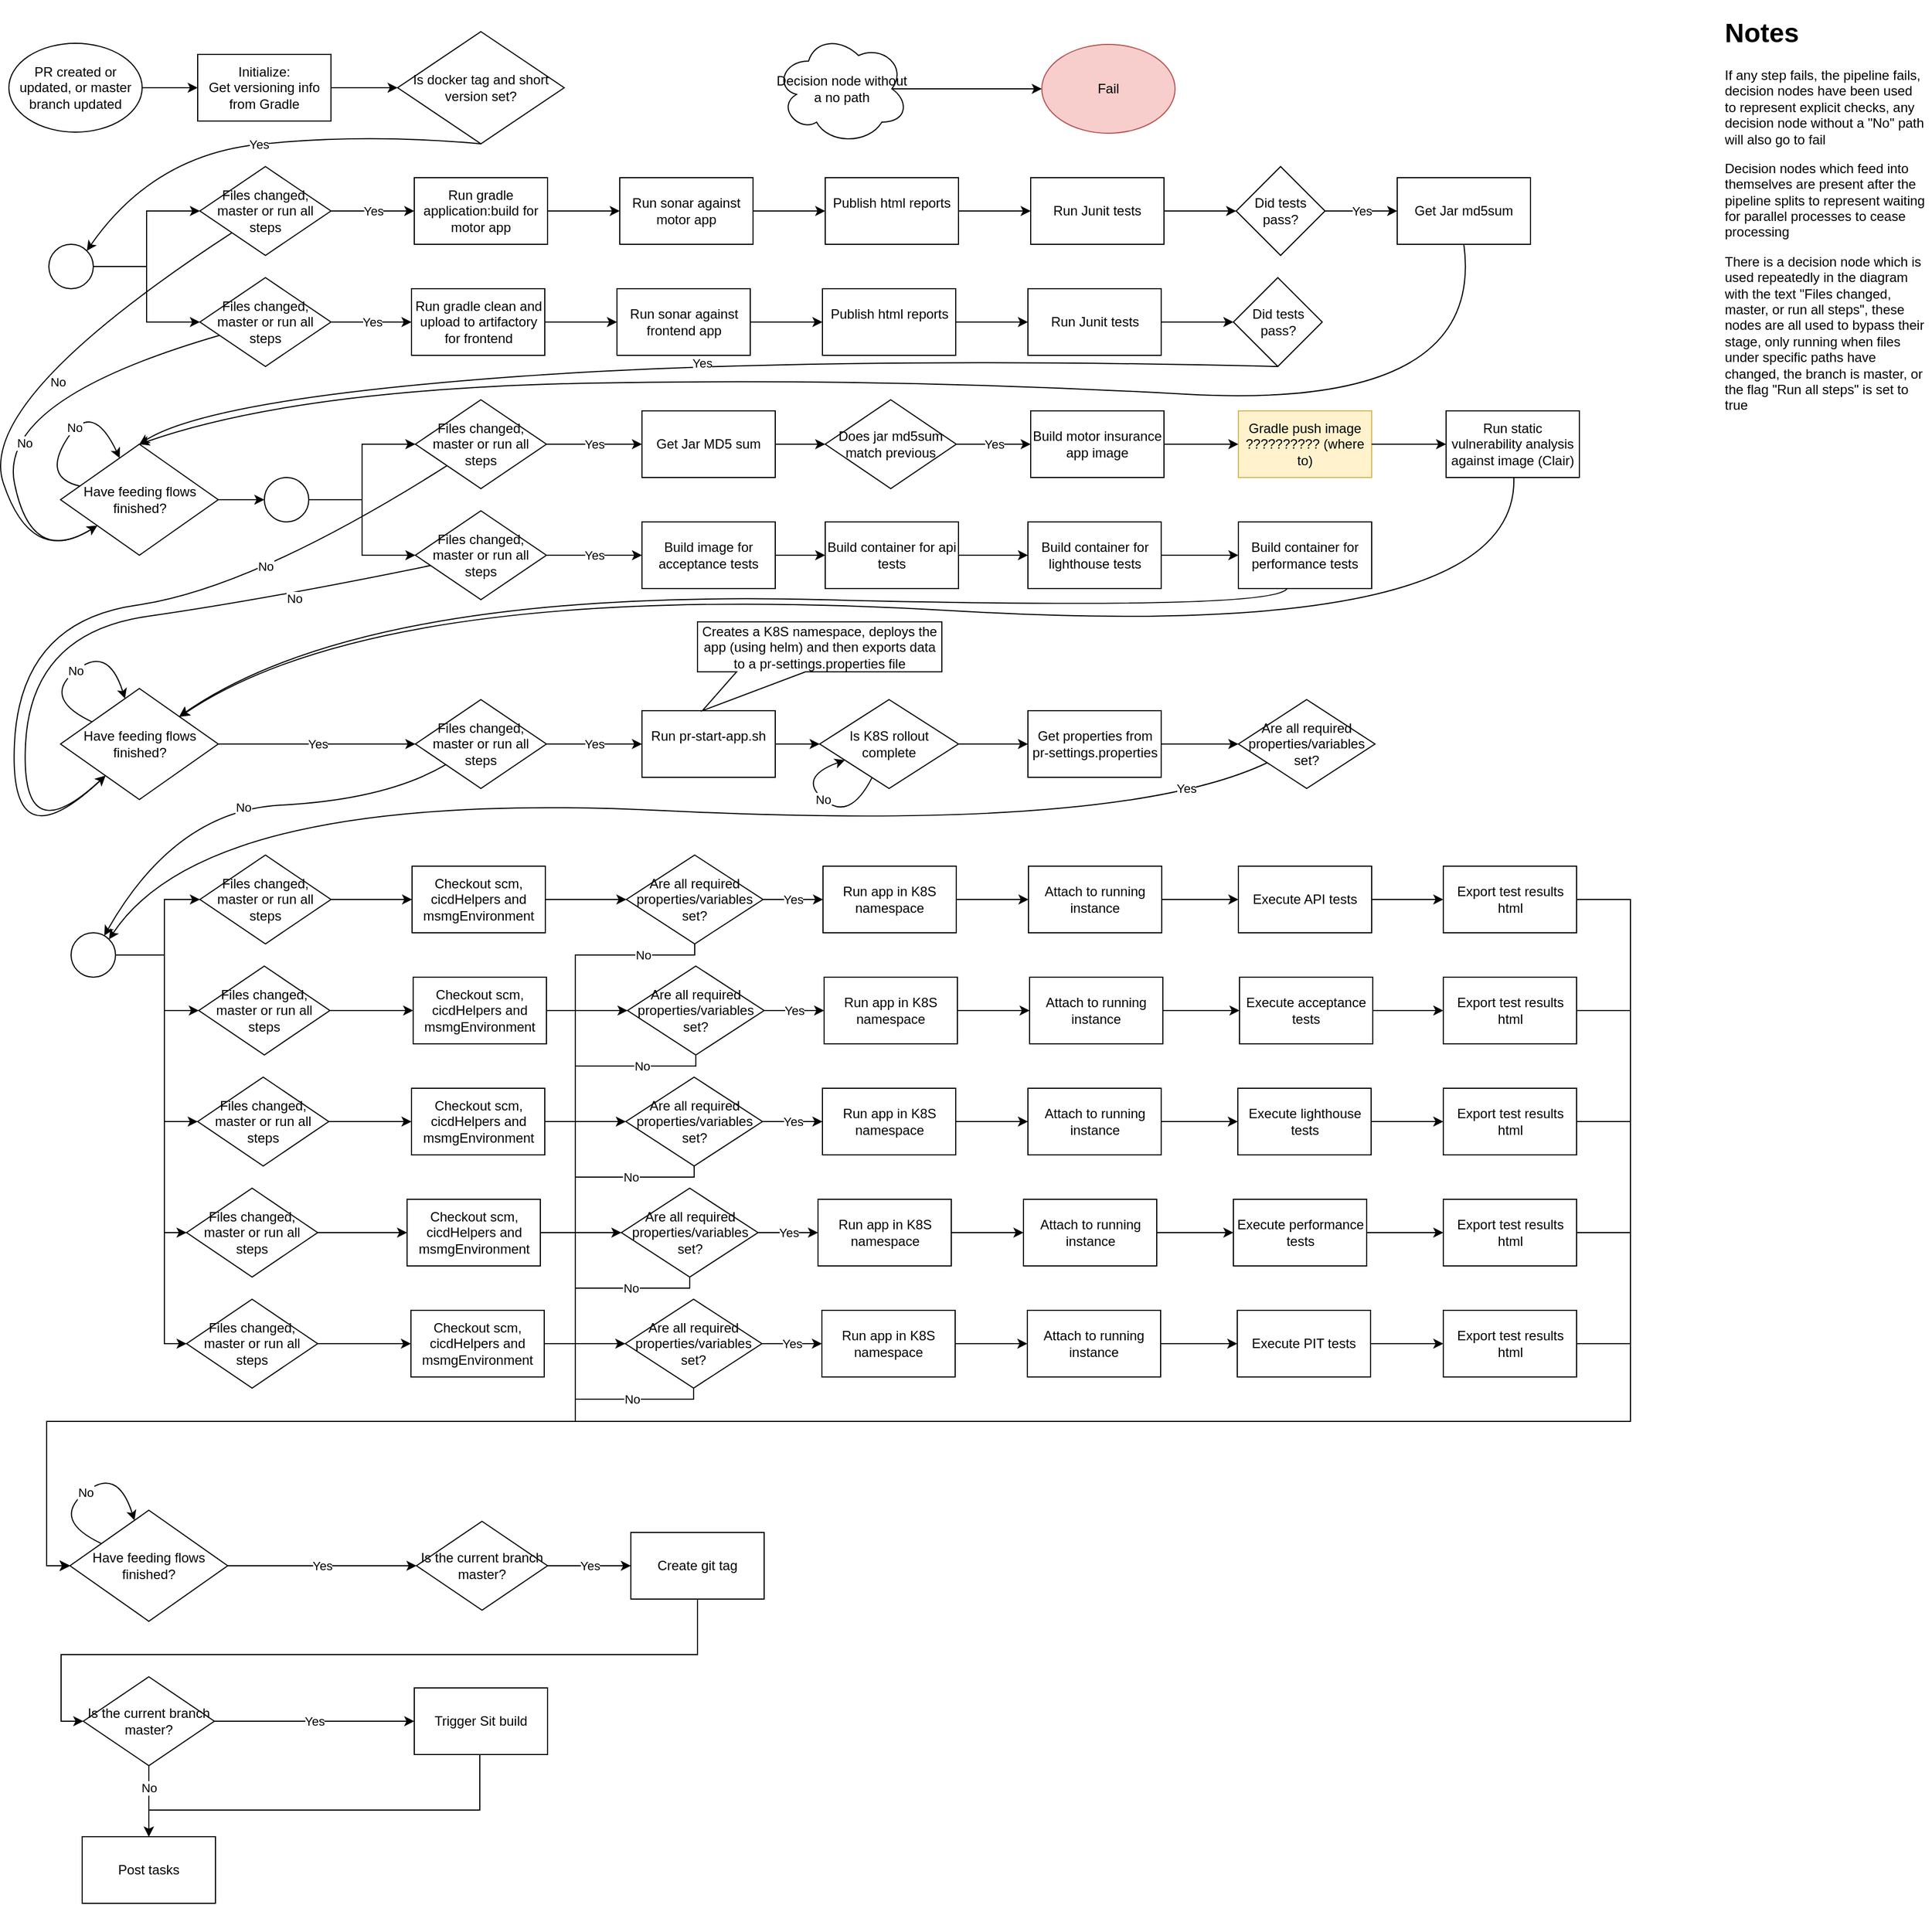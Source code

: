 <mxfile version="10.6.7" type="github"><diagram name="Page-1" id="74e2e168-ea6b-b213-b513-2b3c1d86103e"><mxGraphModel dx="1997" dy="1309" grid="1" gridSize="10" guides="1" tooltips="1" connect="1" arrows="1" fold="1" page="1" pageScale="1" pageWidth="1169" pageHeight="827" background="#ffffff" math="0" shadow="0"><root><mxCell id="0"/><mxCell id="1" parent="0"/><mxCell id="nXu6k0-EBB2QH6CFUUrA-1" value="PR created or updated, or master branch updated&lt;br&gt;" style="ellipse;whiteSpace=wrap;html=1;" parent="1" vertex="1"><mxGeometry x="50" y="39" width="120" height="80" as="geometry"/></mxCell><mxCell id="nXu6k0-EBB2QH6CFUUrA-2" value="Initialize:&lt;br&gt;Get versioning info from Gradle&lt;br&gt;" style="rounded=0;whiteSpace=wrap;html=1;" parent="1" vertex="1"><mxGeometry x="220" y="49" width="120" height="60" as="geometry"/></mxCell><mxCell id="nXu6k0-EBB2QH6CFUUrA-3" value="Is docker tag and short version set?&lt;br&gt;" style="rhombus;whiteSpace=wrap;html=1;" parent="1" vertex="1"><mxGeometry x="400" y="28.5" width="150" height="101" as="geometry"/></mxCell><mxCell id="nXu6k0-EBB2QH6CFUUrA-7" value="Run gradle application:build for motor app" style="rounded=0;whiteSpace=wrap;html=1;" parent="1" vertex="1"><mxGeometry x="415" y="160" width="120" height="60" as="geometry"/></mxCell><mxCell id="nXu6k0-EBB2QH6CFUUrA-8" value="Run sonar against motor app" style="rounded=0;whiteSpace=wrap;html=1;" parent="1" vertex="1"><mxGeometry x="600" y="160" width="120" height="60" as="geometry"/></mxCell><mxCell id="nXu6k0-EBB2QH6CFUUrA-9" value="Publish html reports&lt;br&gt;&lt;br&gt;" style="rounded=0;whiteSpace=wrap;html=1;" parent="1" vertex="1"><mxGeometry x="785" y="160" width="120" height="60" as="geometry"/></mxCell><mxCell id="nXu6k0-EBB2QH6CFUUrA-10" value="Run Junit tests" style="rounded=0;whiteSpace=wrap;html=1;" parent="1" vertex="1"><mxGeometry x="970" y="160" width="120" height="60" as="geometry"/></mxCell><mxCell id="nXu6k0-EBB2QH6CFUUrA-11" value="Get Jar md5sum&lt;br&gt;" style="rounded=0;whiteSpace=wrap;html=1;" parent="1" vertex="1"><mxGeometry x="1300" y="160" width="120" height="60" as="geometry"/></mxCell><mxCell id="nXu6k0-EBB2QH6CFUUrA-12" value="Did tests pass?" style="rhombus;whiteSpace=wrap;html=1;" parent="1" vertex="1"><mxGeometry x="1155" y="150" width="80" height="80" as="geometry"/></mxCell><mxCell id="nXu6k0-EBB2QH6CFUUrA-13" value="Run gradle clean and upload to artifactory for frontend" style="rounded=0;whiteSpace=wrap;html=1;" parent="1" vertex="1"><mxGeometry x="412.5" y="260" width="120" height="60" as="geometry"/></mxCell><mxCell id="nXu6k0-EBB2QH6CFUUrA-14" value="Run sonar against frontend app" style="rounded=0;whiteSpace=wrap;html=1;" parent="1" vertex="1"><mxGeometry x="597.5" y="260" width="120" height="60" as="geometry"/></mxCell><mxCell id="nXu6k0-EBB2QH6CFUUrA-15" value="Publish html reports&lt;br&gt;&lt;br&gt;" style="rounded=0;whiteSpace=wrap;html=1;" parent="1" vertex="1"><mxGeometry x="782.5" y="260" width="120" height="60" as="geometry"/></mxCell><mxCell id="nXu6k0-EBB2QH6CFUUrA-16" value="Run Junit tests" style="rounded=0;whiteSpace=wrap;html=1;" parent="1" vertex="1"><mxGeometry x="967.5" y="260" width="120" height="60" as="geometry"/></mxCell><mxCell id="nXu6k0-EBB2QH6CFUUrA-18" value="Did tests pass?" style="rhombus;whiteSpace=wrap;html=1;" parent="1" vertex="1"><mxGeometry x="1152.5" y="250" width="80" height="80" as="geometry"/></mxCell><mxCell id="gTRnhELbF5AKRLiAh63--16" value="" style="edgeStyle=orthogonalEdgeStyle;rounded=0;orthogonalLoop=1;jettySize=auto;html=1;" edge="1" parent="1" source="nXu6k0-EBB2QH6CFUUrA-19" target="gTRnhELbF5AKRLiAh63--15"><mxGeometry relative="1" as="geometry"/></mxCell><mxCell id="nXu6k0-EBB2QH6CFUUrA-19" value="Have feeding flows finished?&lt;br&gt;" style="rhombus;whiteSpace=wrap;html=1;" parent="1" vertex="1"><mxGeometry x="96.5" y="400" width="142" height="100" as="geometry"/></mxCell><mxCell id="nXu6k0-EBB2QH6CFUUrA-21" value="" style="endArrow=classic;html=1;entryX=0;entryY=0.5;entryDx=0;entryDy=0;exitX=1;exitY=0.5;exitDx=0;exitDy=0;" parent="1" source="nXu6k0-EBB2QH6CFUUrA-1" target="nXu6k0-EBB2QH6CFUUrA-2" edge="1"><mxGeometry width="50" height="50" relative="1" as="geometry"><mxPoint x="50" y="530" as="sourcePoint"/><mxPoint x="100" y="480" as="targetPoint"/></mxGeometry></mxCell><mxCell id="nXu6k0-EBB2QH6CFUUrA-22" value="" style="endArrow=classic;html=1;exitX=1;exitY=0.5;exitDx=0;exitDy=0;entryX=0;entryY=0.5;entryDx=0;entryDy=0;" parent="1" source="nXu6k0-EBB2QH6CFUUrA-2" target="nXu6k0-EBB2QH6CFUUrA-3" edge="1"><mxGeometry width="50" height="50" relative="1" as="geometry"><mxPoint x="339" y="100" as="sourcePoint"/><mxPoint x="389" y="50" as="targetPoint"/></mxGeometry></mxCell><mxCell id="nXu6k0-EBB2QH6CFUUrA-23" value="Yes" style="curved=1;endArrow=classic;html=1;entryX=0.5;entryY=0;entryDx=0;entryDy=0;" parent="1" target="nXu6k0-EBB2QH6CFUUrA-19" edge="1"><mxGeometry width="50" height="50" relative="1" as="geometry"><mxPoint x="1193" y="330" as="sourcePoint"/><mxPoint x="90" y="480" as="targetPoint"/><Array as="points"><mxPoint x="760" y="320"/><mxPoint x="230" y="360"/></Array></mxGeometry></mxCell><mxCell id="nXu6k0-EBB2QH6CFUUrA-24" value="Yes" style="curved=1;endArrow=classic;html=1;exitX=0.5;exitY=1;exitDx=0;exitDy=0;entryX=1;entryY=0;entryDx=0;entryDy=0;" parent="1" source="nXu6k0-EBB2QH6CFUUrA-3" target="gTRnhELbF5AKRLiAh63--33" edge="1"><mxGeometry width="50" height="50" relative="1" as="geometry"><mxPoint x="40" y="600" as="sourcePoint"/><mxPoint x="168" y="140" as="targetPoint"/><Array as="points"><mxPoint x="370" y="120"/><mxPoint x="180" y="140"/></Array></mxGeometry></mxCell><mxCell id="nXu6k0-EBB2QH6CFUUrA-28" value="" style="endArrow=classic;html=1;entryX=0;entryY=0.5;entryDx=0;entryDy=0;exitX=1;exitY=0.5;exitDx=0;exitDy=0;" parent="1" source="nXu6k0-EBB2QH6CFUUrA-13" target="nXu6k0-EBB2QH6CFUUrA-14" edge="1"><mxGeometry width="50" height="50" relative="1" as="geometry"><mxPoint x="350" y="520" as="sourcePoint"/><mxPoint x="400" y="470" as="targetPoint"/></mxGeometry></mxCell><mxCell id="nXu6k0-EBB2QH6CFUUrA-29" value="" style="endArrow=classic;html=1;entryX=0;entryY=0.5;entryDx=0;entryDy=0;exitX=1;exitY=0.5;exitDx=0;exitDy=0;" parent="1" source="nXu6k0-EBB2QH6CFUUrA-7" target="nXu6k0-EBB2QH6CFUUrA-8" edge="1"><mxGeometry width="50" height="50" relative="1" as="geometry"><mxPoint x="543" y="300" as="sourcePoint"/><mxPoint x="608" y="300" as="targetPoint"/></mxGeometry></mxCell><mxCell id="nXu6k0-EBB2QH6CFUUrA-30" value="" style="endArrow=classic;html=1;entryX=0;entryY=0.5;entryDx=0;entryDy=0;exitX=1;exitY=0.5;exitDx=0;exitDy=0;" parent="1" source="nXu6k0-EBB2QH6CFUUrA-14" target="nXu6k0-EBB2QH6CFUUrA-15" edge="1"><mxGeometry width="50" height="50" relative="1" as="geometry"><mxPoint x="553" y="310" as="sourcePoint"/><mxPoint x="618" y="310" as="targetPoint"/></mxGeometry></mxCell><mxCell id="nXu6k0-EBB2QH6CFUUrA-31" value="" style="endArrow=classic;html=1;entryX=0;entryY=0.5;entryDx=0;entryDy=0;exitX=1;exitY=0.5;exitDx=0;exitDy=0;" parent="1" source="nXu6k0-EBB2QH6CFUUrA-8" target="nXu6k0-EBB2QH6CFUUrA-9" edge="1"><mxGeometry width="50" height="50" relative="1" as="geometry"><mxPoint x="563" y="320" as="sourcePoint"/><mxPoint x="628" y="320" as="targetPoint"/></mxGeometry></mxCell><mxCell id="nXu6k0-EBB2QH6CFUUrA-32" value="" style="endArrow=classic;html=1;entryX=0;entryY=0.5;entryDx=0;entryDy=0;exitX=1;exitY=0.5;exitDx=0;exitDy=0;" parent="1" source="nXu6k0-EBB2QH6CFUUrA-15" target="nXu6k0-EBB2QH6CFUUrA-16" edge="1"><mxGeometry width="50" height="50" relative="1" as="geometry"><mxPoint x="573" y="330" as="sourcePoint"/><mxPoint x="638" y="330" as="targetPoint"/></mxGeometry></mxCell><mxCell id="nXu6k0-EBB2QH6CFUUrA-33" value="" style="endArrow=classic;html=1;entryX=0;entryY=0.5;entryDx=0;entryDy=0;exitX=1;exitY=0.5;exitDx=0;exitDy=0;" parent="1" source="nXu6k0-EBB2QH6CFUUrA-9" target="nXu6k0-EBB2QH6CFUUrA-10" edge="1"><mxGeometry width="50" height="50" relative="1" as="geometry"><mxPoint x="583" y="340" as="sourcePoint"/><mxPoint x="648" y="340" as="targetPoint"/></mxGeometry></mxCell><mxCell id="nXu6k0-EBB2QH6CFUUrA-34" value="" style="endArrow=classic;html=1;entryX=0;entryY=0.5;entryDx=0;entryDy=0;exitX=1;exitY=0.5;exitDx=0;exitDy=0;" parent="1" source="nXu6k0-EBB2QH6CFUUrA-16" target="nXu6k0-EBB2QH6CFUUrA-18" edge="1"><mxGeometry width="50" height="50" relative="1" as="geometry"><mxPoint x="593" y="350" as="sourcePoint"/><mxPoint x="658" y="350" as="targetPoint"/></mxGeometry></mxCell><mxCell id="nXu6k0-EBB2QH6CFUUrA-35" value="" style="endArrow=classic;html=1;entryX=0;entryY=0.5;entryDx=0;entryDy=0;exitX=1;exitY=0.5;exitDx=0;exitDy=0;" parent="1" source="nXu6k0-EBB2QH6CFUUrA-10" target="nXu6k0-EBB2QH6CFUUrA-12" edge="1"><mxGeometry width="50" height="50" relative="1" as="geometry"><mxPoint x="603" y="360" as="sourcePoint"/><mxPoint x="668" y="360" as="targetPoint"/></mxGeometry></mxCell><mxCell id="nXu6k0-EBB2QH6CFUUrA-36" value="Yes" style="endArrow=classic;html=1;exitX=1;exitY=0.5;exitDx=0;exitDy=0;entryX=0;entryY=0.5;entryDx=0;entryDy=0;" parent="1" source="nXu6k0-EBB2QH6CFUUrA-12" target="nXu6k0-EBB2QH6CFUUrA-11" edge="1"><mxGeometry width="50" height="50" relative="1" as="geometry"><mxPoint x="613" y="370" as="sourcePoint"/><mxPoint x="1260" y="230" as="targetPoint"/></mxGeometry></mxCell><mxCell id="nXu6k0-EBB2QH6CFUUrA-37" value="" style="curved=1;endArrow=classic;html=1;entryX=0.5;entryY=0;entryDx=0;entryDy=0;exitX=0.5;exitY=1;exitDx=0;exitDy=0;" parent="1" source="nXu6k0-EBB2QH6CFUUrA-11" target="nXu6k0-EBB2QH6CFUUrA-19" edge="1"><mxGeometry width="50" height="50" relative="1" as="geometry"><mxPoint x="50" y="540" as="sourcePoint"/><mxPoint x="170" y="360" as="targetPoint"/><Array as="points"><mxPoint x="1380" y="370"/><mxPoint x="840" y="340"/><mxPoint x="310" y="350"/></Array></mxGeometry></mxCell><mxCell id="nXu6k0-EBB2QH6CFUUrA-43" value="Get Jar MD5 sum" style="rounded=0;whiteSpace=wrap;html=1;" parent="1" vertex="1"><mxGeometry x="620" y="370" width="120" height="60" as="geometry"/></mxCell><mxCell id="nXu6k0-EBB2QH6CFUUrA-44" value="Does jar md5sum match previous" style="rhombus;whiteSpace=wrap;html=1;" parent="1" vertex="1"><mxGeometry x="785" y="360" width="118" height="80" as="geometry"/></mxCell><mxCell id="nXu6k0-EBB2QH6CFUUrA-45" value="Build motor insurance app image&lt;br&gt;" style="rounded=0;whiteSpace=wrap;html=1;" parent="1" vertex="1"><mxGeometry x="970" y="370" width="120" height="60" as="geometry"/></mxCell><mxCell id="nXu6k0-EBB2QH6CFUUrA-46" value="Gradle push image ?????????? (where to)&lt;br&gt;" style="rounded=0;whiteSpace=wrap;html=1;fillColor=#fff2cc;strokeColor=#d6b656;" parent="1" vertex="1"><mxGeometry x="1157" y="370" width="120" height="60" as="geometry"/></mxCell><mxCell id="nXu6k0-EBB2QH6CFUUrA-47" value="Run static vulnerability analysis against image (Clair)" style="rounded=0;whiteSpace=wrap;html=1;" parent="1" vertex="1"><mxGeometry x="1344" y="370" width="120" height="60" as="geometry"/></mxCell><mxCell id="nXu6k0-EBB2QH6CFUUrA-48" value="Build image for acceptance tests" style="rounded=0;whiteSpace=wrap;html=1;" parent="1" vertex="1"><mxGeometry x="620" y="470" width="120" height="60" as="geometry"/></mxCell><mxCell id="nXu6k0-EBB2QH6CFUUrA-49" value="Build container for api tests" style="rounded=0;whiteSpace=wrap;html=1;" parent="1" vertex="1"><mxGeometry x="785" y="470" width="120" height="60" as="geometry"/></mxCell><mxCell id="nXu6k0-EBB2QH6CFUUrA-50" value="Build container for lighthouse tests" style="rounded=0;whiteSpace=wrap;html=1;" parent="1" vertex="1"><mxGeometry x="967.5" y="470" width="120" height="60" as="geometry"/></mxCell><mxCell id="nXu6k0-EBB2QH6CFUUrA-51" value="Build container for performance&amp;nbsp;tests" style="rounded=0;whiteSpace=wrap;html=1;" parent="1" vertex="1"><mxGeometry x="1157" y="470" width="120" height="60" as="geometry"/></mxCell><mxCell id="nXu6k0-EBB2QH6CFUUrA-56" value="No" style="curved=1;endArrow=classic;html=1;" parent="1" source="gTRnhELbF5AKRLiAh63--34" edge="1" target="nXu6k0-EBB2QH6CFUUrA-19"><mxGeometry x="-0.09" y="44" width="50" height="50" relative="1" as="geometry"><mxPoint x="168" y="330" as="sourcePoint"/><mxPoint x="310" y="450" as="targetPoint"/><Array as="points"><mxPoint x="40" y="360"/><mxPoint x="70" y="510"/></Array><mxPoint as="offset"/></mxGeometry></mxCell><mxCell id="nXu6k0-EBB2QH6CFUUrA-57" value="" style="endArrow=classic;html=1;entryX=0;entryY=0.5;entryDx=0;entryDy=0;" parent="1" source="nXu6k0-EBB2QH6CFUUrA-43" target="nXu6k0-EBB2QH6CFUUrA-44" edge="1"><mxGeometry width="50" height="50" relative="1" as="geometry"><mxPoint x="530" y="640" as="sourcePoint"/><mxPoint x="580" y="590" as="targetPoint"/></mxGeometry></mxCell><mxCell id="nXu6k0-EBB2QH6CFUUrA-58" value="Yes" style="endArrow=classic;html=1;entryX=0;entryY=0.5;entryDx=0;entryDy=0;exitX=1;exitY=0.5;exitDx=0;exitDy=0;" parent="1" source="nXu6k0-EBB2QH6CFUUrA-44" target="nXu6k0-EBB2QH6CFUUrA-45" edge="1"><mxGeometry width="50" height="50" relative="1" as="geometry"><mxPoint x="900" y="620" as="sourcePoint"/><mxPoint x="950" y="570" as="targetPoint"/></mxGeometry></mxCell><mxCell id="nXu6k0-EBB2QH6CFUUrA-59" value="" style="endArrow=classic;html=1;exitX=0.875;exitY=0.5;exitDx=0;exitDy=0;exitPerimeter=0;entryX=0;entryY=0.5;entryDx=0;entryDy=0;" parent="1" source="nXu6k0-EBB2QH6CFUUrA-60" target="nXu6k0-EBB2QH6CFUUrA-61" edge="1"><mxGeometry width="50" height="50" relative="1" as="geometry"><mxPoint x="870" y="24" as="sourcePoint"/><mxPoint x="1000" y="80" as="targetPoint"/></mxGeometry></mxCell><mxCell id="nXu6k0-EBB2QH6CFUUrA-60" value="Decision node without a no path" style="ellipse;shape=cloud;whiteSpace=wrap;html=1;" parent="1" vertex="1"><mxGeometry x="740" y="30" width="120" height="100" as="geometry"/></mxCell><mxCell id="nXu6k0-EBB2QH6CFUUrA-61" value="Fail" style="ellipse;whiteSpace=wrap;html=1;fillColor=#f8cecc;strokeColor=#b85450;" parent="1" vertex="1"><mxGeometry x="980" y="40" width="120" height="80" as="geometry"/></mxCell><mxCell id="nXu6k0-EBB2QH6CFUUrA-62" value="" style="endArrow=classic;html=1;entryX=0;entryY=0.5;entryDx=0;entryDy=0;" parent="1" source="nXu6k0-EBB2QH6CFUUrA-45" target="nXu6k0-EBB2QH6CFUUrA-46" edge="1"><mxGeometry width="50" height="50" relative="1" as="geometry"><mxPoint x="750" y="410" as="sourcePoint"/><mxPoint x="795" y="410" as="targetPoint"/></mxGeometry></mxCell><mxCell id="nXu6k0-EBB2QH6CFUUrA-63" value="" style="endArrow=classic;html=1;entryX=0;entryY=0.5;entryDx=0;entryDy=0;exitX=1;exitY=0.5;exitDx=0;exitDy=0;" parent="1" source="nXu6k0-EBB2QH6CFUUrA-46" target="nXu6k0-EBB2QH6CFUUrA-47" edge="1"><mxGeometry width="50" height="50" relative="1" as="geometry"><mxPoint x="760" y="420" as="sourcePoint"/><mxPoint x="805" y="420" as="targetPoint"/></mxGeometry></mxCell><mxCell id="nXu6k0-EBB2QH6CFUUrA-65" value="" style="endArrow=classic;html=1;" parent="1" source="nXu6k0-EBB2QH6CFUUrA-48" target="nXu6k0-EBB2QH6CFUUrA-49" edge="1"><mxGeometry width="50" height="50" relative="1" as="geometry"><mxPoint x="780" y="440" as="sourcePoint"/><mxPoint x="825" y="440" as="targetPoint"/></mxGeometry></mxCell><mxCell id="nXu6k0-EBB2QH6CFUUrA-66" value="" style="endArrow=classic;html=1;" parent="1" source="nXu6k0-EBB2QH6CFUUrA-49" target="nXu6k0-EBB2QH6CFUUrA-50" edge="1"><mxGeometry width="50" height="50" relative="1" as="geometry"><mxPoint x="790" y="450" as="sourcePoint"/><mxPoint x="835" y="450" as="targetPoint"/></mxGeometry></mxCell><mxCell id="nXu6k0-EBB2QH6CFUUrA-67" value="" style="endArrow=classic;html=1;" parent="1" source="nXu6k0-EBB2QH6CFUUrA-50" target="nXu6k0-EBB2QH6CFUUrA-51" edge="1"><mxGeometry width="50" height="50" relative="1" as="geometry"><mxPoint x="800" y="460" as="sourcePoint"/><mxPoint x="845" y="460" as="targetPoint"/></mxGeometry></mxCell><mxCell id="gTRnhELbF5AKRLiAh63--48" value="Yes" style="edgeStyle=orthogonalEdgeStyle;rounded=0;orthogonalLoop=1;jettySize=auto;html=1;" edge="1" parent="1" source="nXu6k0-EBB2QH6CFUUrA-68" target="gTRnhELbF5AKRLiAh63--44"><mxGeometry relative="1" as="geometry"/></mxCell><mxCell id="nXu6k0-EBB2QH6CFUUrA-68" value="Have feeding flows finished?&lt;br&gt;" style="rhombus;whiteSpace=wrap;html=1;" parent="1" vertex="1"><mxGeometry x="96.5" y="620" width="142" height="100" as="geometry"/></mxCell><mxCell id="nXu6k0-EBB2QH6CFUUrA-69" value="" style="curved=1;endArrow=classic;html=1;" parent="1" source="nXu6k0-EBB2QH6CFUUrA-47" target="nXu6k0-EBB2QH6CFUUrA-68" edge="1"><mxGeometry width="50" height="50" relative="1" as="geometry"><mxPoint x="320" y="730" as="sourcePoint"/><mxPoint x="280" y="570" as="targetPoint"/><Array as="points"><mxPoint x="1410" y="580"/><mxPoint x="390" y="520"/></Array></mxGeometry></mxCell><mxCell id="nXu6k0-EBB2QH6CFUUrA-70" value="" style="curved=1;endArrow=classic;html=1;" parent="1" source="nXu6k0-EBB2QH6CFUUrA-51" target="nXu6k0-EBB2QH6CFUUrA-68" edge="1"><mxGeometry width="50" height="50" relative="1" as="geometry"><mxPoint x="1415" y="440" as="sourcePoint"/><mxPoint x="233.33" y="607.556" as="targetPoint"/><Array as="points"><mxPoint x="1190" y="550"/><mxPoint x="370" y="530"/></Array></mxGeometry></mxCell><mxCell id="nXu6k0-EBB2QH6CFUUrA-72" value="No" style="curved=1;endArrow=classic;html=1;" parent="1" source="nXu6k0-EBB2QH6CFUUrA-68" target="nXu6k0-EBB2QH6CFUUrA-68" edge="1"><mxGeometry width="50" height="50" relative="1" as="geometry"><mxPoint x="40" y="590" as="sourcePoint"/><mxPoint x="90" y="540" as="targetPoint"/><Array as="points"><mxPoint x="80" y="629"/><mxPoint x="139" y="580"/></Array></mxGeometry></mxCell><mxCell id="nXu6k0-EBB2QH6CFUUrA-73" value="No" style="curved=1;endArrow=classic;html=1;" parent="1" source="nXu6k0-EBB2QH6CFUUrA-19" target="nXu6k0-EBB2QH6CFUUrA-19" edge="1"><mxGeometry width="50" height="50" relative="1" as="geometry"><mxPoint x="-10" y="510" as="sourcePoint"/><mxPoint x="40" y="460" as="targetPoint"/><Array as="points"><mxPoint x="80" y="430"/><mxPoint x="125" y="360"/></Array></mxGeometry></mxCell><mxCell id="nXu6k0-EBB2QH6CFUUrA-77" value="&lt;h1&gt;Notes&lt;/h1&gt;&lt;p&gt;If any step fails, the pipeline fails, decision nodes have been used to represent explicit checks, any decision node without a &quot;No&quot; path will also go to fail&lt;/p&gt;&lt;p&gt;Decision nodes which feed into themselves are present after the pipeline splits to represent waiting for parallel processes to cease processing&lt;/p&gt;&lt;p&gt;There is a decision node which is used repeatedly in the diagram with the text &quot;Files changed, master, or run all steps&quot;, these nodes are all used to bypass their stage, only running when files under specific paths have changed, the branch is master, or the flag &quot;Run all steps&quot; is set to true&lt;/p&gt;" style="text;html=1;strokeColor=none;fillColor=none;spacing=5;spacingTop=-20;whiteSpace=wrap;overflow=hidden;rounded=0;" parent="1" vertex="1"><mxGeometry x="1590" y="10" width="190" height="550" as="geometry"/></mxCell><mxCell id="gTRnhELbF5AKRLiAh63--1" value="Run pr-start-app.sh&lt;br&gt;&lt;br&gt;" style="rounded=0;whiteSpace=wrap;html=1;" vertex="1" parent="1"><mxGeometry x="620" y="640" width="120" height="60" as="geometry"/></mxCell><mxCell id="gTRnhELbF5AKRLiAh63--2" value="Creates a K8S namespace, deploys the app (using helm) and then exports data to a pr-settings.properties file" style="shape=callout;whiteSpace=wrap;html=1;perimeter=calloutPerimeter;position2=0.02;size=35;position=0.16;base=62;" vertex="1" parent="1"><mxGeometry x="670" y="560" width="220" height="80" as="geometry"/></mxCell><mxCell id="gTRnhELbF5AKRLiAh63--4" value="Is K8S rollout complete" style="rhombus;whiteSpace=wrap;html=1;" vertex="1" parent="1"><mxGeometry x="780" y="630" width="125" height="80" as="geometry"/></mxCell><mxCell id="gTRnhELbF5AKRLiAh63--5" value="No" style="curved=1;endArrow=classic;html=1;" edge="1" parent="1" source="gTRnhELbF5AKRLiAh63--4" target="gTRnhELbF5AKRLiAh63--4"><mxGeometry width="50" height="50" relative="1" as="geometry"><mxPoint x="760" y="760" as="sourcePoint"/><mxPoint x="810" y="710" as="targetPoint"/><Array as="points"><mxPoint x="807" y="740"/><mxPoint x="760" y="700"/></Array></mxGeometry></mxCell><mxCell id="gTRnhELbF5AKRLiAh63--6" value="" style="endArrow=classic;html=1;" edge="1" parent="1" source="gTRnhELbF5AKRLiAh63--1" target="gTRnhELbF5AKRLiAh63--4"><mxGeometry width="50" height="50" relative="1" as="geometry"><mxPoint x="690" y="800" as="sourcePoint"/><mxPoint x="740" y="750" as="targetPoint"/></mxGeometry></mxCell><mxCell id="gTRnhELbF5AKRLiAh63--7" value="Get properties from pr-settings.properties" style="rounded=0;whiteSpace=wrap;html=1;" vertex="1" parent="1"><mxGeometry x="967.5" y="640" width="120" height="60" as="geometry"/></mxCell><mxCell id="gTRnhELbF5AKRLiAh63--8" value="" style="endArrow=classic;html=1;" edge="1" parent="1" source="gTRnhELbF5AKRLiAh63--4" target="gTRnhELbF5AKRLiAh63--7"><mxGeometry width="50" height="50" relative="1" as="geometry"><mxPoint x="940" y="800" as="sourcePoint"/><mxPoint x="1020" y="620" as="targetPoint"/></mxGeometry></mxCell><mxCell id="gTRnhELbF5AKRLiAh63--9" value="Are all required properties/variables set?" style="rhombus;whiteSpace=wrap;html=1;" vertex="1" parent="1"><mxGeometry x="1157" y="630" width="123" height="80" as="geometry"/></mxCell><mxCell id="gTRnhELbF5AKRLiAh63--11" value="" style="endArrow=classic;html=1;" edge="1" parent="1" source="gTRnhELbF5AKRLiAh63--7" target="gTRnhELbF5AKRLiAh63--9"><mxGeometry width="50" height="50" relative="1" as="geometry"><mxPoint x="1099" y="520" as="sourcePoint"/><mxPoint x="1168.5" y="520" as="targetPoint"/></mxGeometry></mxCell><mxCell id="gTRnhELbF5AKRLiAh63--24" value="Yes" style="edgeStyle=orthogonalEdgeStyle;rounded=0;orthogonalLoop=1;jettySize=auto;html=1;" edge="1" parent="1" source="gTRnhELbF5AKRLiAh63--14" target="nXu6k0-EBB2QH6CFUUrA-43"><mxGeometry relative="1" as="geometry"/></mxCell><mxCell id="gTRnhELbF5AKRLiAh63--14" value="Files changed, master or run all steps" style="rhombus;whiteSpace=wrap;html=1;" vertex="1" parent="1"><mxGeometry x="416" y="360" width="118" height="80" as="geometry"/></mxCell><mxCell id="gTRnhELbF5AKRLiAh63--19" value="" style="edgeStyle=orthogonalEdgeStyle;rounded=0;orthogonalLoop=1;jettySize=auto;html=1;" edge="1" parent="1" source="gTRnhELbF5AKRLiAh63--15" target="gTRnhELbF5AKRLiAh63--14"><mxGeometry relative="1" as="geometry"/></mxCell><mxCell id="gTRnhELbF5AKRLiAh63--21" value="" style="edgeStyle=orthogonalEdgeStyle;rounded=0;orthogonalLoop=1;jettySize=auto;html=1;" edge="1" parent="1" source="gTRnhELbF5AKRLiAh63--15" target="gTRnhELbF5AKRLiAh63--17"><mxGeometry relative="1" as="geometry"/></mxCell><mxCell id="gTRnhELbF5AKRLiAh63--15" value="" style="ellipse;whiteSpace=wrap;html=1;aspect=fixed;" vertex="1" parent="1"><mxGeometry x="280" y="430" width="40" height="40" as="geometry"/></mxCell><mxCell id="gTRnhELbF5AKRLiAh63--25" value="Yes" style="edgeStyle=orthogonalEdgeStyle;rounded=0;orthogonalLoop=1;jettySize=auto;html=1;" edge="1" parent="1" source="gTRnhELbF5AKRLiAh63--17" target="nXu6k0-EBB2QH6CFUUrA-48"><mxGeometry relative="1" as="geometry"/></mxCell><mxCell id="gTRnhELbF5AKRLiAh63--17" value="Files changed, master or run all steps" style="rhombus;whiteSpace=wrap;html=1;" vertex="1" parent="1"><mxGeometry x="416" y="460" width="118" height="80" as="geometry"/></mxCell><mxCell id="gTRnhELbF5AKRLiAh63--26" value="No" style="curved=1;endArrow=classic;html=1;" edge="1" parent="1" source="gTRnhELbF5AKRLiAh63--14" target="nXu6k0-EBB2QH6CFUUrA-68"><mxGeometry x="-0.505" y="-12" width="50" height="50" relative="1" as="geometry"><mxPoint x="35" y="735" as="sourcePoint"/><mxPoint x="85" y="685" as="targetPoint"/><Array as="points"><mxPoint x="270" y="530"/><mxPoint x="60" y="560"/><mxPoint x="50" y="780"/></Array><mxPoint x="1" as="offset"/></mxGeometry></mxCell><mxCell id="gTRnhELbF5AKRLiAh63--28" value="No" style="curved=1;endArrow=classic;html=1;" edge="1" parent="1" source="gTRnhELbF5AKRLiAh63--17" target="nXu6k0-EBB2QH6CFUUrA-68"><mxGeometry x="-0.622" y="4" width="50" height="50" relative="1" as="geometry"><mxPoint x="454.515" y="429.332" as="sourcePoint"/><mxPoint x="362.005" y="705.362" as="targetPoint"/><Array as="points"><mxPoint x="280" y="540"/><mxPoint x="70" y="570"/><mxPoint x="60" y="770"/></Array><mxPoint as="offset"/></mxGeometry></mxCell><mxCell id="gTRnhELbF5AKRLiAh63--49" value="Yes" style="edgeStyle=orthogonalEdgeStyle;rounded=0;orthogonalLoop=1;jettySize=auto;html=1;" edge="1" parent="1" source="gTRnhELbF5AKRLiAh63--30" target="nXu6k0-EBB2QH6CFUUrA-7"><mxGeometry relative="1" as="geometry"/></mxCell><mxCell id="gTRnhELbF5AKRLiAh63--30" value="Files changed, master or run all steps" style="rhombus;whiteSpace=wrap;html=1;" vertex="1" parent="1"><mxGeometry x="222" y="150" width="118" height="80" as="geometry"/></mxCell><mxCell id="gTRnhELbF5AKRLiAh63--31" value="" style="edgeStyle=orthogonalEdgeStyle;rounded=0;orthogonalLoop=1;jettySize=auto;html=1;" edge="1" parent="1" source="gTRnhELbF5AKRLiAh63--33" target="gTRnhELbF5AKRLiAh63--30"><mxGeometry relative="1" as="geometry"/></mxCell><mxCell id="gTRnhELbF5AKRLiAh63--32" value="" style="edgeStyle=orthogonalEdgeStyle;rounded=0;orthogonalLoop=1;jettySize=auto;html=1;" edge="1" parent="1" source="gTRnhELbF5AKRLiAh63--33" target="gTRnhELbF5AKRLiAh63--34"><mxGeometry relative="1" as="geometry"/></mxCell><mxCell id="gTRnhELbF5AKRLiAh63--33" value="" style="ellipse;whiteSpace=wrap;html=1;aspect=fixed;" vertex="1" parent="1"><mxGeometry x="86" y="220" width="40" height="40" as="geometry"/></mxCell><mxCell id="gTRnhELbF5AKRLiAh63--50" value="Yes" style="edgeStyle=orthogonalEdgeStyle;rounded=0;orthogonalLoop=1;jettySize=auto;html=1;" edge="1" parent="1" source="gTRnhELbF5AKRLiAh63--34" target="nXu6k0-EBB2QH6CFUUrA-13"><mxGeometry relative="1" as="geometry"/></mxCell><mxCell id="gTRnhELbF5AKRLiAh63--34" value="Files changed, master or run all steps" style="rhombus;whiteSpace=wrap;html=1;" vertex="1" parent="1"><mxGeometry x="222" y="250" width="118" height="80" as="geometry"/></mxCell><mxCell id="gTRnhELbF5AKRLiAh63--36" value="No" style="curved=1;endArrow=classic;html=1;" edge="1" parent="1" source="gTRnhELbF5AKRLiAh63--30" target="nXu6k0-EBB2QH6CFUUrA-19"><mxGeometry x="-0.184" y="27" width="50" height="50" relative="1" as="geometry"><mxPoint x="247.847" y="320.744" as="sourcePoint"/><mxPoint x="139.61" y="483.317" as="targetPoint"/><Array as="points"><mxPoint x="20" y="360"/><mxPoint x="70" y="510"/></Array><mxPoint x="1" as="offset"/></mxGeometry></mxCell><mxCell id="gTRnhELbF5AKRLiAh63--44" value="Files changed, master or run all steps" style="rhombus;whiteSpace=wrap;html=1;" vertex="1" parent="1"><mxGeometry x="416" y="630" width="118" height="80" as="geometry"/></mxCell><mxCell id="gTRnhELbF5AKRLiAh63--45" value="Yes" style="edgeStyle=orthogonalEdgeStyle;rounded=0;orthogonalLoop=1;jettySize=auto;html=1;" edge="1" parent="1" source="gTRnhELbF5AKRLiAh63--44" target="gTRnhELbF5AKRLiAh63--1"><mxGeometry relative="1" as="geometry"><mxPoint x="544" y="510" as="sourcePoint"/><mxPoint x="630" y="510" as="targetPoint"/></mxGeometry></mxCell><mxCell id="gTRnhELbF5AKRLiAh63--72" style="edgeStyle=orthogonalEdgeStyle;rounded=0;orthogonalLoop=1;jettySize=auto;html=1;" edge="1" parent="1" source="gTRnhELbF5AKRLiAh63--51" target="gTRnhELbF5AKRLiAh63--67"><mxGeometry relative="1" as="geometry"/></mxCell><mxCell id="gTRnhELbF5AKRLiAh63--51" value="Files changed, master or run all steps" style="rhombus;whiteSpace=wrap;html=1;" vertex="1" parent="1"><mxGeometry x="222" y="770" width="118" height="80" as="geometry"/></mxCell><mxCell id="gTRnhELbF5AKRLiAh63--52" value="" style="edgeStyle=orthogonalEdgeStyle;rounded=0;orthogonalLoop=1;jettySize=auto;html=1;" edge="1" parent="1" source="gTRnhELbF5AKRLiAh63--54" target="gTRnhELbF5AKRLiAh63--51"><mxGeometry relative="1" as="geometry"><Array as="points"><mxPoint x="190" y="860"/><mxPoint x="190" y="810"/></Array></mxGeometry></mxCell><mxCell id="gTRnhELbF5AKRLiAh63--53" value="" style="edgeStyle=orthogonalEdgeStyle;rounded=0;orthogonalLoop=1;jettySize=auto;html=1;" edge="1" parent="1" source="gTRnhELbF5AKRLiAh63--54" target="gTRnhELbF5AKRLiAh63--55"><mxGeometry relative="1" as="geometry"><Array as="points"><mxPoint x="190" y="860"/><mxPoint x="190" y="910"/></Array></mxGeometry></mxCell><mxCell id="gTRnhELbF5AKRLiAh63--64" style="edgeStyle=orthogonalEdgeStyle;rounded=0;orthogonalLoop=1;jettySize=auto;html=1;entryX=0;entryY=0.5;entryDx=0;entryDy=0;" edge="1" parent="1" source="gTRnhELbF5AKRLiAh63--54" target="gTRnhELbF5AKRLiAh63--63"><mxGeometry relative="1" as="geometry"><Array as="points"><mxPoint x="190" y="860"/><mxPoint x="190" y="1010"/></Array></mxGeometry></mxCell><mxCell id="gTRnhELbF5AKRLiAh63--65" style="edgeStyle=orthogonalEdgeStyle;rounded=0;orthogonalLoop=1;jettySize=auto;html=1;entryX=0;entryY=0.5;entryDx=0;entryDy=0;" edge="1" parent="1" source="gTRnhELbF5AKRLiAh63--54" target="gTRnhELbF5AKRLiAh63--61"><mxGeometry relative="1" as="geometry"><Array as="points"><mxPoint x="190" y="860"/><mxPoint x="190" y="1110"/></Array></mxGeometry></mxCell><mxCell id="gTRnhELbF5AKRLiAh63--66" style="edgeStyle=orthogonalEdgeStyle;rounded=0;orthogonalLoop=1;jettySize=auto;html=1;entryX=0;entryY=0.5;entryDx=0;entryDy=0;" edge="1" parent="1" source="gTRnhELbF5AKRLiAh63--54" target="gTRnhELbF5AKRLiAh63--59"><mxGeometry relative="1" as="geometry"><Array as="points"><mxPoint x="190" y="860"/><mxPoint x="190" y="1210"/></Array></mxGeometry></mxCell><mxCell id="gTRnhELbF5AKRLiAh63--54" value="" style="ellipse;whiteSpace=wrap;html=1;aspect=fixed;" vertex="1" parent="1"><mxGeometry x="106" y="840" width="40" height="40" as="geometry"/></mxCell><mxCell id="gTRnhELbF5AKRLiAh63--113" style="edgeStyle=orthogonalEdgeStyle;rounded=0;orthogonalLoop=1;jettySize=auto;html=1;" edge="1" parent="1" source="gTRnhELbF5AKRLiAh63--55" target="gTRnhELbF5AKRLiAh63--78"><mxGeometry relative="1" as="geometry"/></mxCell><mxCell id="gTRnhELbF5AKRLiAh63--55" value="Files changed, master or run all steps" style="rhombus;whiteSpace=wrap;html=1;" vertex="1" parent="1"><mxGeometry x="221" y="870" width="118" height="80" as="geometry"/></mxCell><mxCell id="gTRnhELbF5AKRLiAh63--56" value="Yes" style="curved=1;endArrow=classic;html=1;entryX=1;entryY=0;entryDx=0;entryDy=0;" edge="1" parent="1" source="gTRnhELbF5AKRLiAh63--9" target="gTRnhELbF5AKRLiAh63--54"><mxGeometry x="-0.866" y="-10" width="50" height="50" relative="1" as="geometry"><mxPoint x="890" y="830" as="sourcePoint"/><mxPoint x="940" y="780" as="targetPoint"/><Array as="points"><mxPoint x="1050" y="750"/><mxPoint x="230" y="710"/></Array><mxPoint as="offset"/></mxGeometry></mxCell><mxCell id="gTRnhELbF5AKRLiAh63--57" value="No" style="curved=1;endArrow=classic;html=1;" edge="1" parent="1" source="gTRnhELbF5AKRLiAh63--44" target="gTRnhELbF5AKRLiAh63--54"><mxGeometry width="50" height="50" relative="1" as="geometry"><mxPoint x="340" y="730" as="sourcePoint"/><mxPoint x="390" y="680" as="targetPoint"/><Array as="points"><mxPoint x="390" y="720"/><mxPoint x="200" y="730"/></Array></mxGeometry></mxCell><mxCell id="gTRnhELbF5AKRLiAh63--116" style="edgeStyle=orthogonalEdgeStyle;rounded=0;orthogonalLoop=1;jettySize=auto;html=1;" edge="1" parent="1" source="gTRnhELbF5AKRLiAh63--59" target="gTRnhELbF5AKRLiAh63--105"><mxGeometry relative="1" as="geometry"/></mxCell><mxCell id="gTRnhELbF5AKRLiAh63--59" value="Files changed, master or run all steps" style="rhombus;whiteSpace=wrap;html=1;" vertex="1" parent="1"><mxGeometry x="210" y="1170" width="118" height="80" as="geometry"/></mxCell><mxCell id="gTRnhELbF5AKRLiAh63--115" style="edgeStyle=orthogonalEdgeStyle;rounded=0;orthogonalLoop=1;jettySize=auto;html=1;" edge="1" parent="1" source="gTRnhELbF5AKRLiAh63--61" target="gTRnhELbF5AKRLiAh63--96"><mxGeometry relative="1" as="geometry"/></mxCell><mxCell id="gTRnhELbF5AKRLiAh63--61" value="Files changed, master or run all steps" style="rhombus;whiteSpace=wrap;html=1;" vertex="1" parent="1"><mxGeometry x="210" y="1070" width="118" height="80" as="geometry"/></mxCell><mxCell id="gTRnhELbF5AKRLiAh63--114" style="edgeStyle=orthogonalEdgeStyle;rounded=0;orthogonalLoop=1;jettySize=auto;html=1;" edge="1" parent="1" source="gTRnhELbF5AKRLiAh63--63" target="gTRnhELbF5AKRLiAh63--87"><mxGeometry relative="1" as="geometry"><mxPoint x="550" y="1000" as="targetPoint"/></mxGeometry></mxCell><mxCell id="gTRnhELbF5AKRLiAh63--63" value="Files changed, master or run all steps" style="rhombus;whiteSpace=wrap;html=1;" vertex="1" parent="1"><mxGeometry x="220" y="970" width="118" height="80" as="geometry"/></mxCell><mxCell id="gTRnhELbF5AKRLiAh63--73" style="edgeStyle=orthogonalEdgeStyle;rounded=0;orthogonalLoop=1;jettySize=auto;html=1;" edge="1" parent="1" source="gTRnhELbF5AKRLiAh63--67" target="gTRnhELbF5AKRLiAh63--68"><mxGeometry relative="1" as="geometry"/></mxCell><mxCell id="gTRnhELbF5AKRLiAh63--67" value="Checkout scm, cicdHelpers and msmgEnvironment" style="rounded=0;whiteSpace=wrap;html=1;" vertex="1" parent="1"><mxGeometry x="413" y="780" width="120" height="60" as="geometry"/></mxCell><mxCell id="gTRnhELbF5AKRLiAh63--74" value="Yes" style="edgeStyle=orthogonalEdgeStyle;rounded=0;orthogonalLoop=1;jettySize=auto;html=1;" edge="1" parent="1" source="gTRnhELbF5AKRLiAh63--68" target="gTRnhELbF5AKRLiAh63--69"><mxGeometry relative="1" as="geometry"/></mxCell><mxCell id="gTRnhELbF5AKRLiAh63--144" value="No" style="edgeStyle=orthogonalEdgeStyle;rounded=0;orthogonalLoop=1;jettySize=auto;html=1;entryX=0;entryY=0.5;entryDx=0;entryDy=0;" edge="1" parent="1" source="gTRnhELbF5AKRLiAh63--68" target="gTRnhELbF5AKRLiAh63--128"><mxGeometry x="-0.902" relative="1" as="geometry"><Array as="points"><mxPoint x="667" y="860"/><mxPoint x="560" y="860"/><mxPoint x="560" y="1280"/><mxPoint x="84" y="1280"/><mxPoint x="84" y="1410"/></Array><mxPoint as="offset"/></mxGeometry></mxCell><mxCell id="gTRnhELbF5AKRLiAh63--68" value="Are all required properties/variables set?" style="rhombus;whiteSpace=wrap;html=1;" vertex="1" parent="1"><mxGeometry x="606" y="770" width="123" height="80" as="geometry"/></mxCell><mxCell id="gTRnhELbF5AKRLiAh63--75" style="edgeStyle=orthogonalEdgeStyle;rounded=0;orthogonalLoop=1;jettySize=auto;html=1;" edge="1" parent="1" source="gTRnhELbF5AKRLiAh63--69" target="gTRnhELbF5AKRLiAh63--70"><mxGeometry relative="1" as="geometry"/></mxCell><mxCell id="gTRnhELbF5AKRLiAh63--69" value="Run app in K8S namespace" style="rounded=0;whiteSpace=wrap;html=1;" vertex="1" parent="1"><mxGeometry x="783" y="780" width="120" height="60" as="geometry"/></mxCell><mxCell id="gTRnhELbF5AKRLiAh63--76" style="edgeStyle=orthogonalEdgeStyle;rounded=0;orthogonalLoop=1;jettySize=auto;html=1;" edge="1" parent="1" source="gTRnhELbF5AKRLiAh63--70" target="gTRnhELbF5AKRLiAh63--71"><mxGeometry relative="1" as="geometry"/></mxCell><mxCell id="gTRnhELbF5AKRLiAh63--70" value="Attach to running instance" style="rounded=0;whiteSpace=wrap;html=1;" vertex="1" parent="1"><mxGeometry x="968" y="780" width="120" height="60" as="geometry"/></mxCell><mxCell id="gTRnhELbF5AKRLiAh63--118" style="edgeStyle=orthogonalEdgeStyle;rounded=0;orthogonalLoop=1;jettySize=auto;html=1;" edge="1" parent="1" source="gTRnhELbF5AKRLiAh63--71" target="gTRnhELbF5AKRLiAh63--117"><mxGeometry relative="1" as="geometry"/></mxCell><mxCell id="gTRnhELbF5AKRLiAh63--71" value="Execute API tests" style="rounded=0;whiteSpace=wrap;html=1;" vertex="1" parent="1"><mxGeometry x="1157" y="780" width="120" height="60" as="geometry"/></mxCell><mxCell id="gTRnhELbF5AKRLiAh63--77" style="edgeStyle=orthogonalEdgeStyle;rounded=0;orthogonalLoop=1;jettySize=auto;html=1;" edge="1" parent="1" source="gTRnhELbF5AKRLiAh63--78" target="gTRnhELbF5AKRLiAh63--80"><mxGeometry relative="1" as="geometry"/></mxCell><mxCell id="gTRnhELbF5AKRLiAh63--78" value="Checkout scm, cicdHelpers and msmgEnvironment" style="rounded=0;whiteSpace=wrap;html=1;" vertex="1" parent="1"><mxGeometry x="414" y="880" width="120" height="60" as="geometry"/></mxCell><mxCell id="gTRnhELbF5AKRLiAh63--79" value="Yes" style="edgeStyle=orthogonalEdgeStyle;rounded=0;orthogonalLoop=1;jettySize=auto;html=1;" edge="1" parent="1" source="gTRnhELbF5AKRLiAh63--80" target="gTRnhELbF5AKRLiAh63--82"><mxGeometry relative="1" as="geometry"/></mxCell><mxCell id="gTRnhELbF5AKRLiAh63--146" value="No" style="edgeStyle=orthogonalEdgeStyle;rounded=0;orthogonalLoop=1;jettySize=auto;html=1;entryX=0;entryY=0.5;entryDx=0;entryDy=0;" edge="1" parent="1" source="gTRnhELbF5AKRLiAh63--80" target="gTRnhELbF5AKRLiAh63--128"><mxGeometry x="-0.89" relative="1" as="geometry"><Array as="points"><mxPoint x="669" y="960"/><mxPoint x="560" y="960"/><mxPoint x="560" y="1280"/><mxPoint x="84" y="1280"/><mxPoint x="84" y="1410"/></Array><mxPoint as="offset"/></mxGeometry></mxCell><mxCell id="gTRnhELbF5AKRLiAh63--80" value="Are all required properties/variables set?" style="rhombus;whiteSpace=wrap;html=1;" vertex="1" parent="1"><mxGeometry x="607" y="870" width="123" height="80" as="geometry"/></mxCell><mxCell id="gTRnhELbF5AKRLiAh63--81" style="edgeStyle=orthogonalEdgeStyle;rounded=0;orthogonalLoop=1;jettySize=auto;html=1;" edge="1" parent="1" source="gTRnhELbF5AKRLiAh63--82" target="gTRnhELbF5AKRLiAh63--84"><mxGeometry relative="1" as="geometry"/></mxCell><mxCell id="gTRnhELbF5AKRLiAh63--82" value="Run app in K8S namespace" style="rounded=0;whiteSpace=wrap;html=1;" vertex="1" parent="1"><mxGeometry x="784" y="880" width="120" height="60" as="geometry"/></mxCell><mxCell id="gTRnhELbF5AKRLiAh63--83" style="edgeStyle=orthogonalEdgeStyle;rounded=0;orthogonalLoop=1;jettySize=auto;html=1;" edge="1" parent="1" source="gTRnhELbF5AKRLiAh63--84" target="gTRnhELbF5AKRLiAh63--85"><mxGeometry relative="1" as="geometry"/></mxCell><mxCell id="gTRnhELbF5AKRLiAh63--84" value="Attach to running instance" style="rounded=0;whiteSpace=wrap;html=1;" vertex="1" parent="1"><mxGeometry x="969" y="880" width="120" height="60" as="geometry"/></mxCell><mxCell id="gTRnhELbF5AKRLiAh63--124" style="edgeStyle=orthogonalEdgeStyle;rounded=0;orthogonalLoop=1;jettySize=auto;html=1;" edge="1" parent="1" source="gTRnhELbF5AKRLiAh63--85" target="gTRnhELbF5AKRLiAh63--119"><mxGeometry relative="1" as="geometry"/></mxCell><mxCell id="gTRnhELbF5AKRLiAh63--85" value="Execute acceptance tests" style="rounded=0;whiteSpace=wrap;html=1;" vertex="1" parent="1"><mxGeometry x="1158" y="880" width="120" height="60" as="geometry"/></mxCell><mxCell id="gTRnhELbF5AKRLiAh63--86" style="edgeStyle=orthogonalEdgeStyle;rounded=0;orthogonalLoop=1;jettySize=auto;html=1;" edge="1" parent="1" source="gTRnhELbF5AKRLiAh63--87" target="gTRnhELbF5AKRLiAh63--89"><mxGeometry relative="1" as="geometry"/></mxCell><mxCell id="gTRnhELbF5AKRLiAh63--87" value="Checkout scm, cicdHelpers and msmgEnvironment" style="rounded=0;whiteSpace=wrap;html=1;" vertex="1" parent="1"><mxGeometry x="412.5" y="980" width="120" height="60" as="geometry"/></mxCell><mxCell id="gTRnhELbF5AKRLiAh63--88" value="Yes" style="edgeStyle=orthogonalEdgeStyle;rounded=0;orthogonalLoop=1;jettySize=auto;html=1;" edge="1" parent="1" source="gTRnhELbF5AKRLiAh63--89" target="gTRnhELbF5AKRLiAh63--91"><mxGeometry relative="1" as="geometry"/></mxCell><mxCell id="gTRnhELbF5AKRLiAh63--147" value="No" style="edgeStyle=orthogonalEdgeStyle;rounded=0;orthogonalLoop=1;jettySize=auto;html=1;entryX=0;entryY=0.5;entryDx=0;entryDy=0;" edge="1" parent="1" source="gTRnhELbF5AKRLiAh63--89" target="gTRnhELbF5AKRLiAh63--128"><mxGeometry x="-0.861" relative="1" as="geometry"><Array as="points"><mxPoint x="667" y="1060"/><mxPoint x="560" y="1060"/><mxPoint x="560" y="1280"/><mxPoint x="84" y="1280"/><mxPoint x="84" y="1410"/></Array><mxPoint as="offset"/></mxGeometry></mxCell><mxCell id="gTRnhELbF5AKRLiAh63--89" value="Are all required properties/variables set?" style="rhombus;whiteSpace=wrap;html=1;" vertex="1" parent="1"><mxGeometry x="605.5" y="970" width="123" height="80" as="geometry"/></mxCell><mxCell id="gTRnhELbF5AKRLiAh63--90" style="edgeStyle=orthogonalEdgeStyle;rounded=0;orthogonalLoop=1;jettySize=auto;html=1;" edge="1" parent="1" source="gTRnhELbF5AKRLiAh63--91" target="gTRnhELbF5AKRLiAh63--93"><mxGeometry relative="1" as="geometry"/></mxCell><mxCell id="gTRnhELbF5AKRLiAh63--91" value="Run app in K8S namespace" style="rounded=0;whiteSpace=wrap;html=1;" vertex="1" parent="1"><mxGeometry x="782.5" y="980" width="120" height="60" as="geometry"/></mxCell><mxCell id="gTRnhELbF5AKRLiAh63--92" style="edgeStyle=orthogonalEdgeStyle;rounded=0;orthogonalLoop=1;jettySize=auto;html=1;" edge="1" parent="1" source="gTRnhELbF5AKRLiAh63--93" target="gTRnhELbF5AKRLiAh63--94"><mxGeometry relative="1" as="geometry"/></mxCell><mxCell id="gTRnhELbF5AKRLiAh63--93" value="Attach to running instance" style="rounded=0;whiteSpace=wrap;html=1;" vertex="1" parent="1"><mxGeometry x="967.5" y="980" width="120" height="60" as="geometry"/></mxCell><mxCell id="gTRnhELbF5AKRLiAh63--123" style="edgeStyle=orthogonalEdgeStyle;rounded=0;orthogonalLoop=1;jettySize=auto;html=1;" edge="1" parent="1" source="gTRnhELbF5AKRLiAh63--94" target="gTRnhELbF5AKRLiAh63--120"><mxGeometry relative="1" as="geometry"/></mxCell><mxCell id="gTRnhELbF5AKRLiAh63--94" value="Execute lighthouse tests" style="rounded=0;whiteSpace=wrap;html=1;" vertex="1" parent="1"><mxGeometry x="1156.5" y="980" width="120" height="60" as="geometry"/></mxCell><mxCell id="gTRnhELbF5AKRLiAh63--95" style="edgeStyle=orthogonalEdgeStyle;rounded=0;orthogonalLoop=1;jettySize=auto;html=1;" edge="1" parent="1" source="gTRnhELbF5AKRLiAh63--96" target="gTRnhELbF5AKRLiAh63--98"><mxGeometry relative="1" as="geometry"/></mxCell><mxCell id="gTRnhELbF5AKRLiAh63--96" value="Checkout scm, cicdHelpers and msmgEnvironment" style="rounded=0;whiteSpace=wrap;html=1;" vertex="1" parent="1"><mxGeometry x="408.5" y="1080" width="120" height="60" as="geometry"/></mxCell><mxCell id="gTRnhELbF5AKRLiAh63--97" value="Yes" style="edgeStyle=orthogonalEdgeStyle;rounded=0;orthogonalLoop=1;jettySize=auto;html=1;" edge="1" parent="1" source="gTRnhELbF5AKRLiAh63--98" target="gTRnhELbF5AKRLiAh63--100"><mxGeometry relative="1" as="geometry"/></mxCell><mxCell id="gTRnhELbF5AKRLiAh63--148" value="No&lt;br&gt;" style="edgeStyle=orthogonalEdgeStyle;rounded=0;orthogonalLoop=1;jettySize=auto;html=1;entryX=0;entryY=0.5;entryDx=0;entryDy=0;" edge="1" parent="1" source="gTRnhELbF5AKRLiAh63--98" target="gTRnhELbF5AKRLiAh63--128"><mxGeometry x="-0.854" relative="1" as="geometry"><Array as="points"><mxPoint x="663" y="1160"/><mxPoint x="560" y="1160"/><mxPoint x="560" y="1280"/><mxPoint x="84" y="1280"/><mxPoint x="84" y="1410"/></Array><mxPoint as="offset"/></mxGeometry></mxCell><mxCell id="gTRnhELbF5AKRLiAh63--98" value="Are all required properties/variables set?" style="rhombus;whiteSpace=wrap;html=1;" vertex="1" parent="1"><mxGeometry x="601.5" y="1070" width="123" height="80" as="geometry"/></mxCell><mxCell id="gTRnhELbF5AKRLiAh63--99" style="edgeStyle=orthogonalEdgeStyle;rounded=0;orthogonalLoop=1;jettySize=auto;html=1;" edge="1" parent="1" source="gTRnhELbF5AKRLiAh63--100" target="gTRnhELbF5AKRLiAh63--102"><mxGeometry relative="1" as="geometry"/></mxCell><mxCell id="gTRnhELbF5AKRLiAh63--100" value="Run app in K8S namespace" style="rounded=0;whiteSpace=wrap;html=1;" vertex="1" parent="1"><mxGeometry x="778.5" y="1080" width="120" height="60" as="geometry"/></mxCell><mxCell id="gTRnhELbF5AKRLiAh63--101" style="edgeStyle=orthogonalEdgeStyle;rounded=0;orthogonalLoop=1;jettySize=auto;html=1;" edge="1" parent="1" source="gTRnhELbF5AKRLiAh63--102" target="gTRnhELbF5AKRLiAh63--103"><mxGeometry relative="1" as="geometry"/></mxCell><mxCell id="gTRnhELbF5AKRLiAh63--102" value="Attach to running instance" style="rounded=0;whiteSpace=wrap;html=1;" vertex="1" parent="1"><mxGeometry x="963.5" y="1080" width="120" height="60" as="geometry"/></mxCell><mxCell id="gTRnhELbF5AKRLiAh63--125" style="edgeStyle=orthogonalEdgeStyle;rounded=0;orthogonalLoop=1;jettySize=auto;html=1;" edge="1" parent="1" source="gTRnhELbF5AKRLiAh63--103" target="gTRnhELbF5AKRLiAh63--121"><mxGeometry relative="1" as="geometry"/></mxCell><mxCell id="gTRnhELbF5AKRLiAh63--103" value="Execute performance tests" style="rounded=0;whiteSpace=wrap;html=1;" vertex="1" parent="1"><mxGeometry x="1152.5" y="1080" width="120" height="60" as="geometry"/></mxCell><mxCell id="gTRnhELbF5AKRLiAh63--104" style="edgeStyle=orthogonalEdgeStyle;rounded=0;orthogonalLoop=1;jettySize=auto;html=1;" edge="1" parent="1" source="gTRnhELbF5AKRLiAh63--105" target="gTRnhELbF5AKRLiAh63--107"><mxGeometry relative="1" as="geometry"/></mxCell><mxCell id="gTRnhELbF5AKRLiAh63--105" value="Checkout scm, cicdHelpers and msmgEnvironment" style="rounded=0;whiteSpace=wrap;html=1;" vertex="1" parent="1"><mxGeometry x="412" y="1180" width="120" height="60" as="geometry"/></mxCell><mxCell id="gTRnhELbF5AKRLiAh63--106" value="Yes" style="edgeStyle=orthogonalEdgeStyle;rounded=0;orthogonalLoop=1;jettySize=auto;html=1;" edge="1" parent="1" source="gTRnhELbF5AKRLiAh63--107" target="gTRnhELbF5AKRLiAh63--109"><mxGeometry relative="1" as="geometry"/></mxCell><mxCell id="gTRnhELbF5AKRLiAh63--149" value="No" style="edgeStyle=orthogonalEdgeStyle;rounded=0;orthogonalLoop=1;jettySize=auto;html=1;entryX=0;entryY=0.5;entryDx=0;entryDy=0;" edge="1" parent="1" source="gTRnhELbF5AKRLiAh63--107" target="gTRnhELbF5AKRLiAh63--128"><mxGeometry x="-0.827" relative="1" as="geometry"><Array as="points"><mxPoint x="666" y="1260"/><mxPoint x="560" y="1260"/><mxPoint x="560" y="1280"/><mxPoint x="84" y="1280"/><mxPoint x="84" y="1410"/></Array><mxPoint as="offset"/></mxGeometry></mxCell><mxCell id="gTRnhELbF5AKRLiAh63--107" value="Are all required properties/variables set?" style="rhombus;whiteSpace=wrap;html=1;" vertex="1" parent="1"><mxGeometry x="605" y="1170" width="123" height="80" as="geometry"/></mxCell><mxCell id="gTRnhELbF5AKRLiAh63--108" style="edgeStyle=orthogonalEdgeStyle;rounded=0;orthogonalLoop=1;jettySize=auto;html=1;" edge="1" parent="1" source="gTRnhELbF5AKRLiAh63--109" target="gTRnhELbF5AKRLiAh63--111"><mxGeometry relative="1" as="geometry"/></mxCell><mxCell id="gTRnhELbF5AKRLiAh63--109" value="Run app in K8S namespace" style="rounded=0;whiteSpace=wrap;html=1;" vertex="1" parent="1"><mxGeometry x="782" y="1180" width="120" height="60" as="geometry"/></mxCell><mxCell id="gTRnhELbF5AKRLiAh63--110" style="edgeStyle=orthogonalEdgeStyle;rounded=0;orthogonalLoop=1;jettySize=auto;html=1;" edge="1" parent="1" source="gTRnhELbF5AKRLiAh63--111" target="gTRnhELbF5AKRLiAh63--112"><mxGeometry relative="1" as="geometry"/></mxCell><mxCell id="gTRnhELbF5AKRLiAh63--111" value="Attach to running instance" style="rounded=0;whiteSpace=wrap;html=1;" vertex="1" parent="1"><mxGeometry x="967" y="1180" width="120" height="60" as="geometry"/></mxCell><mxCell id="gTRnhELbF5AKRLiAh63--127" style="edgeStyle=orthogonalEdgeStyle;rounded=0;orthogonalLoop=1;jettySize=auto;html=1;" edge="1" parent="1" source="gTRnhELbF5AKRLiAh63--112" target="gTRnhELbF5AKRLiAh63--122"><mxGeometry relative="1" as="geometry"/></mxCell><mxCell id="gTRnhELbF5AKRLiAh63--112" value="Execute PIT tests" style="rounded=0;whiteSpace=wrap;html=1;" vertex="1" parent="1"><mxGeometry x="1156" y="1180" width="120" height="60" as="geometry"/></mxCell><mxCell id="gTRnhELbF5AKRLiAh63--132" style="edgeStyle=orthogonalEdgeStyle;rounded=0;orthogonalLoop=1;jettySize=auto;html=1;entryX=0;entryY=0.5;entryDx=0;entryDy=0;" edge="1" parent="1" source="gTRnhELbF5AKRLiAh63--117" target="gTRnhELbF5AKRLiAh63--128"><mxGeometry relative="1" as="geometry"><Array as="points"><mxPoint x="1510" y="810"/><mxPoint x="1510" y="1280"/><mxPoint x="84" y="1280"/><mxPoint x="84" y="1410"/></Array></mxGeometry></mxCell><mxCell id="gTRnhELbF5AKRLiAh63--117" value="Export test results html" style="rounded=0;whiteSpace=wrap;html=1;" vertex="1" parent="1"><mxGeometry x="1341.5" y="780" width="120" height="60" as="geometry"/></mxCell><mxCell id="gTRnhELbF5AKRLiAh63--133" style="edgeStyle=orthogonalEdgeStyle;rounded=0;orthogonalLoop=1;jettySize=auto;html=1;entryX=0;entryY=0.5;entryDx=0;entryDy=0;" edge="1" parent="1" source="gTRnhELbF5AKRLiAh63--119" target="gTRnhELbF5AKRLiAh63--128"><mxGeometry relative="1" as="geometry"><Array as="points"><mxPoint x="1510" y="910"/><mxPoint x="1510" y="1280"/><mxPoint x="84" y="1280"/><mxPoint x="84" y="1410"/></Array></mxGeometry></mxCell><mxCell id="gTRnhELbF5AKRLiAh63--119" value="Export test results html" style="rounded=0;whiteSpace=wrap;html=1;" vertex="1" parent="1"><mxGeometry x="1341.5" y="880" width="120" height="60" as="geometry"/></mxCell><mxCell id="gTRnhELbF5AKRLiAh63--135" style="edgeStyle=orthogonalEdgeStyle;rounded=0;orthogonalLoop=1;jettySize=auto;html=1;entryX=0;entryY=0.5;entryDx=0;entryDy=0;" edge="1" parent="1" source="gTRnhELbF5AKRLiAh63--120" target="gTRnhELbF5AKRLiAh63--128"><mxGeometry relative="1" as="geometry"><Array as="points"><mxPoint x="1510" y="1010"/><mxPoint x="1510" y="1280"/><mxPoint x="84" y="1280"/><mxPoint x="84" y="1410"/></Array></mxGeometry></mxCell><mxCell id="gTRnhELbF5AKRLiAh63--120" value="Export test results html" style="rounded=0;whiteSpace=wrap;html=1;" vertex="1" parent="1"><mxGeometry x="1341.5" y="980" width="120" height="60" as="geometry"/></mxCell><mxCell id="gTRnhELbF5AKRLiAh63--137" style="edgeStyle=orthogonalEdgeStyle;rounded=0;orthogonalLoop=1;jettySize=auto;html=1;entryX=0;entryY=0.5;entryDx=0;entryDy=0;" edge="1" parent="1" source="gTRnhELbF5AKRLiAh63--121" target="gTRnhELbF5AKRLiAh63--128"><mxGeometry relative="1" as="geometry"><Array as="points"><mxPoint x="1510" y="1110"/><mxPoint x="1510" y="1280"/><mxPoint x="84" y="1280"/><mxPoint x="84" y="1410"/></Array></mxGeometry></mxCell><mxCell id="gTRnhELbF5AKRLiAh63--121" value="Export test results html" style="rounded=0;whiteSpace=wrap;html=1;" vertex="1" parent="1"><mxGeometry x="1341.5" y="1080" width="120" height="60" as="geometry"/></mxCell><mxCell id="gTRnhELbF5AKRLiAh63--138" style="edgeStyle=orthogonalEdgeStyle;rounded=0;orthogonalLoop=1;jettySize=auto;html=1;entryX=0;entryY=0.5;entryDx=0;entryDy=0;" edge="1" parent="1" source="gTRnhELbF5AKRLiAh63--122" target="gTRnhELbF5AKRLiAh63--128"><mxGeometry relative="1" as="geometry"><Array as="points"><mxPoint x="1510" y="1210"/><mxPoint x="1510" y="1280"/><mxPoint x="84" y="1280"/><mxPoint x="84" y="1410"/></Array></mxGeometry></mxCell><mxCell id="gTRnhELbF5AKRLiAh63--122" value="Export test results html" style="rounded=0;whiteSpace=wrap;html=1;" vertex="1" parent="1"><mxGeometry x="1341.5" y="1180" width="120" height="60" as="geometry"/></mxCell><mxCell id="gTRnhELbF5AKRLiAh63--140" value="Yes" style="edgeStyle=orthogonalEdgeStyle;rounded=0;orthogonalLoop=1;jettySize=auto;html=1;" edge="1" parent="1" source="gTRnhELbF5AKRLiAh63--128" target="gTRnhELbF5AKRLiAh63--139"><mxGeometry relative="1" as="geometry"/></mxCell><mxCell id="gTRnhELbF5AKRLiAh63--128" value="Have feeding flows finished?&lt;br&gt;" style="rhombus;whiteSpace=wrap;html=1;" vertex="1" parent="1"><mxGeometry x="105" y="1360" width="142" height="100" as="geometry"/></mxCell><mxCell id="gTRnhELbF5AKRLiAh63--129" value="No" style="curved=1;endArrow=classic;html=1;" edge="1" parent="1" source="gTRnhELbF5AKRLiAh63--128" target="gTRnhELbF5AKRLiAh63--128"><mxGeometry width="50" height="50" relative="1" as="geometry"><mxPoint x="48.5" y="1330" as="sourcePoint"/><mxPoint x="98.5" y="1280" as="targetPoint"/><Array as="points"><mxPoint x="88.5" y="1369"/><mxPoint x="147.5" y="1320"/></Array></mxGeometry></mxCell><mxCell id="gTRnhELbF5AKRLiAh63--142" value="Yes" style="edgeStyle=orthogonalEdgeStyle;rounded=0;orthogonalLoop=1;jettySize=auto;html=1;" edge="1" parent="1" source="gTRnhELbF5AKRLiAh63--139" target="gTRnhELbF5AKRLiAh63--141"><mxGeometry relative="1" as="geometry"/></mxCell><mxCell id="gTRnhELbF5AKRLiAh63--139" value="Is the current branch master?" style="rhombus;whiteSpace=wrap;html=1;" vertex="1" parent="1"><mxGeometry x="417" y="1370" width="118" height="80" as="geometry"/></mxCell><mxCell id="gTRnhELbF5AKRLiAh63--152" style="edgeStyle=orthogonalEdgeStyle;rounded=0;orthogonalLoop=1;jettySize=auto;html=1;entryX=0;entryY=0.5;entryDx=0;entryDy=0;" edge="1" parent="1" source="gTRnhELbF5AKRLiAh63--141" target="gTRnhELbF5AKRLiAh63--151"><mxGeometry relative="1" as="geometry"><Array as="points"><mxPoint x="670" y="1490"/><mxPoint x="97" y="1490"/><mxPoint x="97" y="1550"/></Array></mxGeometry></mxCell><mxCell id="gTRnhELbF5AKRLiAh63--141" value="Create git tag" style="rounded=0;whiteSpace=wrap;html=1;" vertex="1" parent="1"><mxGeometry x="610" y="1380" width="120" height="60" as="geometry"/></mxCell><mxCell id="gTRnhELbF5AKRLiAh63--158" style="edgeStyle=orthogonalEdgeStyle;rounded=0;orthogonalLoop=1;jettySize=auto;html=1;" edge="1" parent="1" source="gTRnhELbF5AKRLiAh63--150" target="gTRnhELbF5AKRLiAh63--154"><mxGeometry relative="1" as="geometry"><Array as="points"><mxPoint x="474" y="1630"/><mxPoint x="176" y="1630"/></Array></mxGeometry></mxCell><mxCell id="gTRnhELbF5AKRLiAh63--150" value="Trigger Sit build" style="rounded=0;whiteSpace=wrap;html=1;" vertex="1" parent="1"><mxGeometry x="415" y="1520" width="120" height="60" as="geometry"/></mxCell><mxCell id="gTRnhELbF5AKRLiAh63--153" value="Yes" style="edgeStyle=orthogonalEdgeStyle;rounded=0;orthogonalLoop=1;jettySize=auto;html=1;" edge="1" parent="1" source="gTRnhELbF5AKRLiAh63--151" target="gTRnhELbF5AKRLiAh63--150"><mxGeometry relative="1" as="geometry"/></mxCell><mxCell id="gTRnhELbF5AKRLiAh63--160" value="No" style="edgeStyle=orthogonalEdgeStyle;rounded=0;orthogonalLoop=1;jettySize=auto;html=1;entryX=0.5;entryY=0;entryDx=0;entryDy=0;" edge="1" parent="1" source="gTRnhELbF5AKRLiAh63--151" target="gTRnhELbF5AKRLiAh63--154"><mxGeometry x="0.017" y="-12" relative="1" as="geometry"><mxPoint x="12" y="-13" as="offset"/></mxGeometry></mxCell><mxCell id="gTRnhELbF5AKRLiAh63--151" value="Is the current branch master?" style="rhombus;whiteSpace=wrap;html=1;" vertex="1" parent="1"><mxGeometry x="117" y="1510" width="118" height="80" as="geometry"/></mxCell><mxCell id="gTRnhELbF5AKRLiAh63--154" value="Post tasks" style="rounded=0;whiteSpace=wrap;html=1;" vertex="1" parent="1"><mxGeometry x="116" y="1654" width="120" height="60" as="geometry"/></mxCell></root></mxGraphModel></diagram></mxfile>